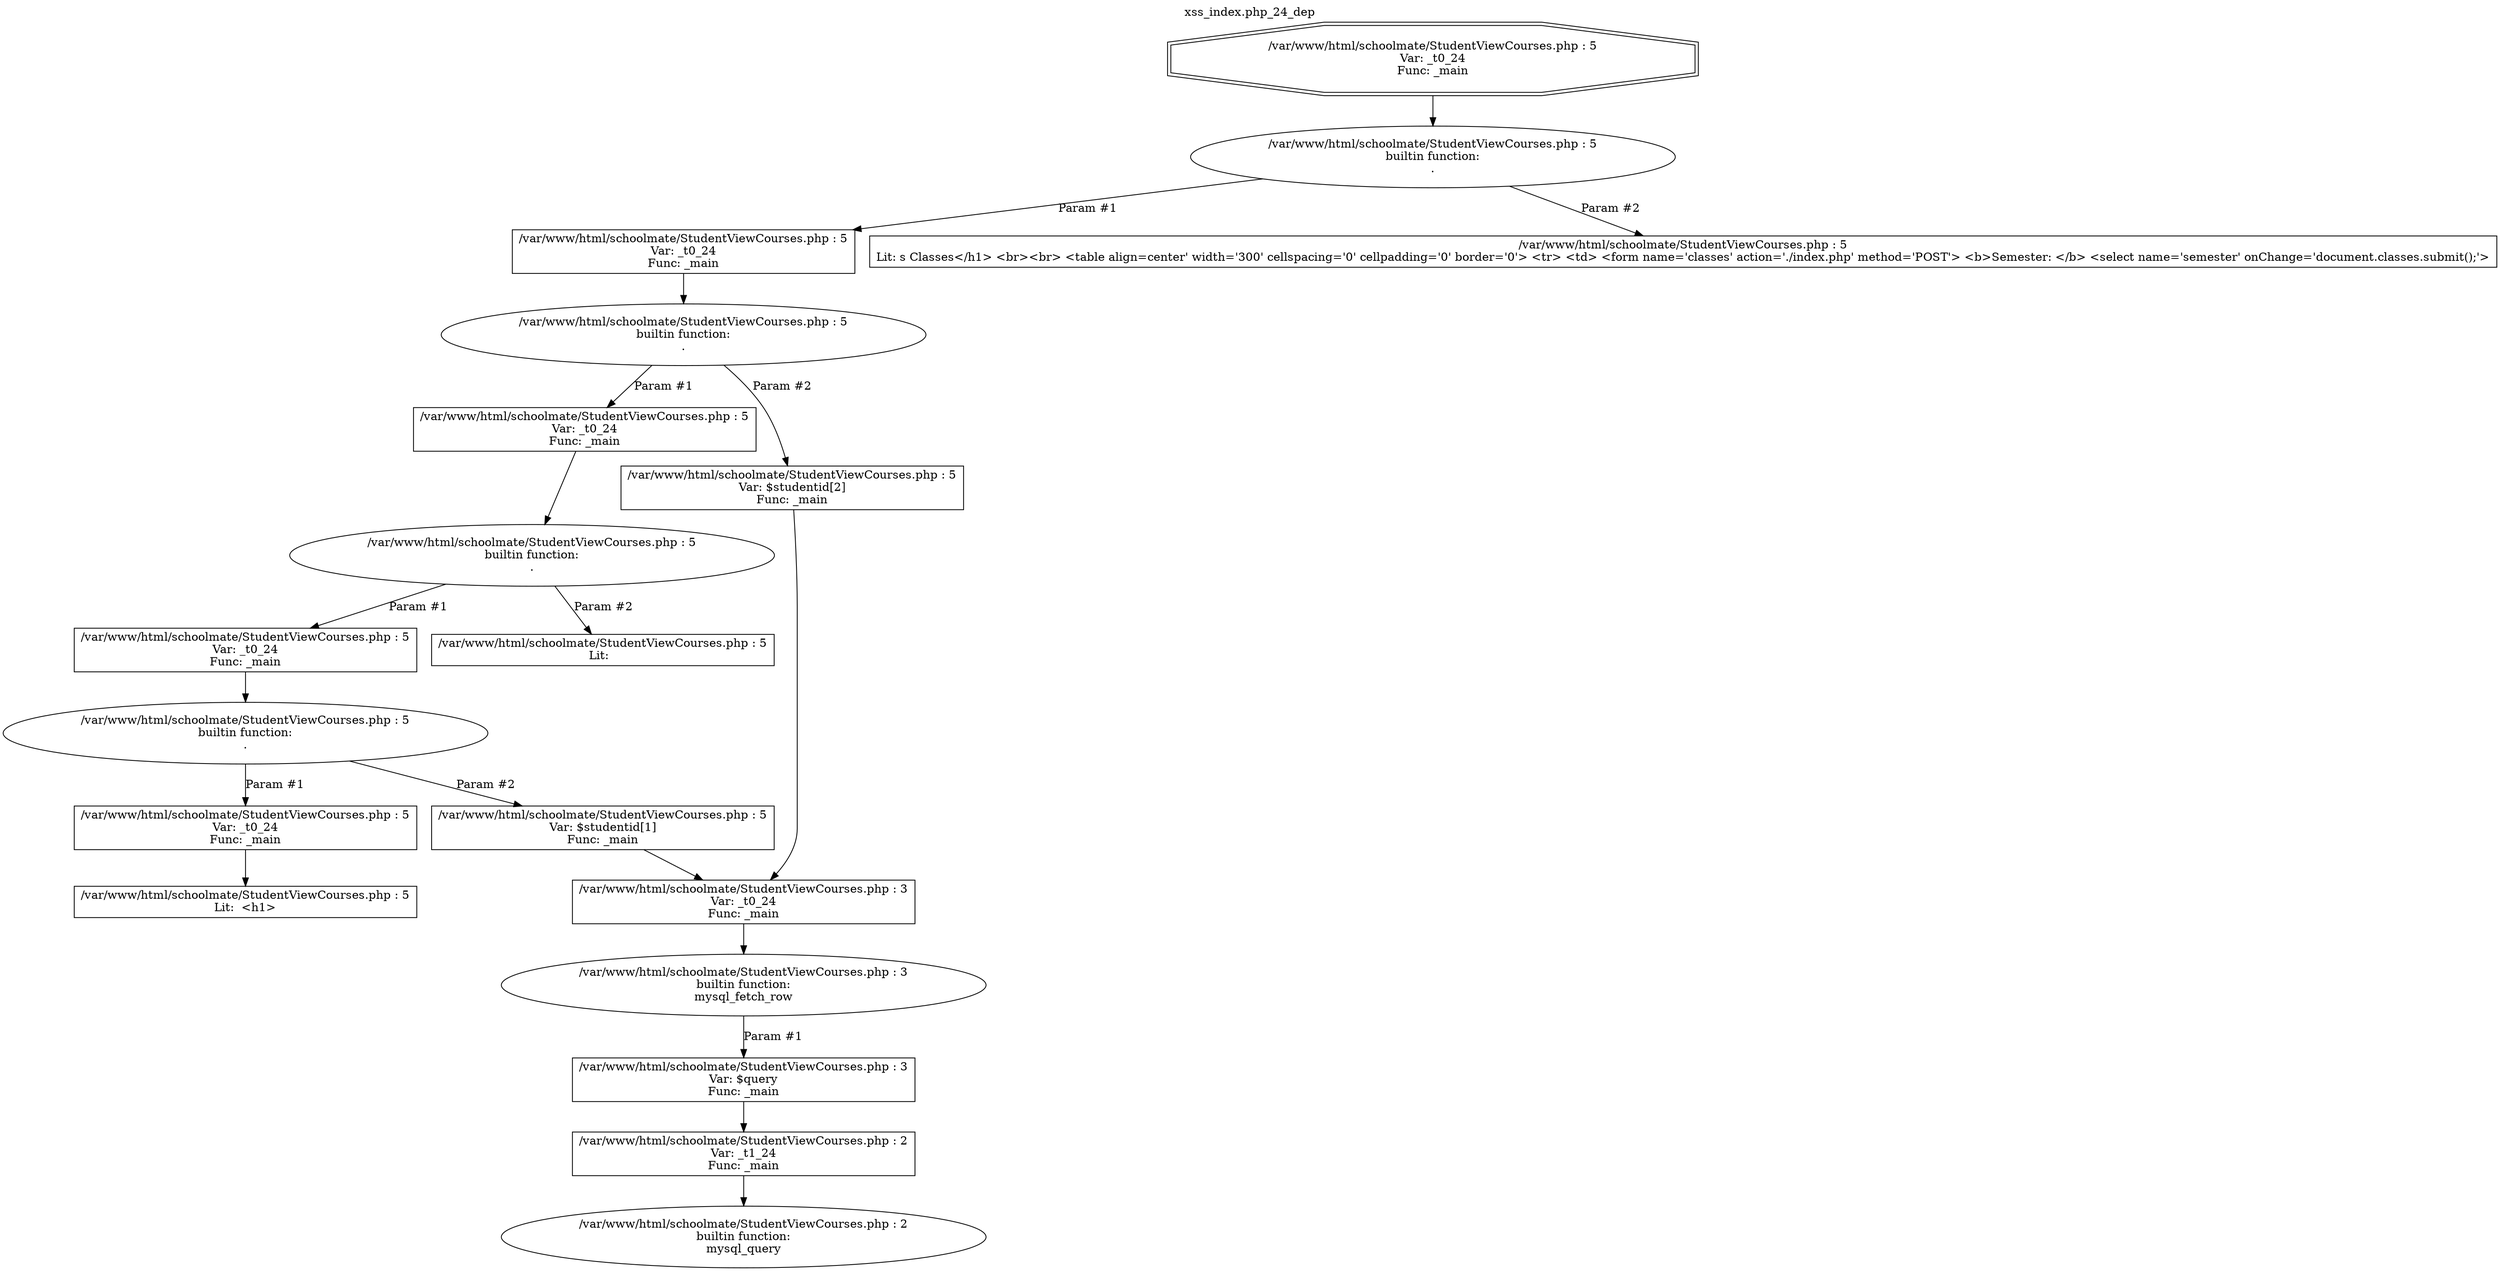 digraph cfg {
  label="xss_index.php_24_dep";
  labelloc=t;
  n1 [shape=doubleoctagon, label="/var/www/html/schoolmate/StudentViewCourses.php : 5\nVar: _t0_24\nFunc: _main\n"];
  n2 [shape=ellipse, label="/var/www/html/schoolmate/StudentViewCourses.php : 5\nbuiltin function:\n.\n"];
  n3 [shape=box, label="/var/www/html/schoolmate/StudentViewCourses.php : 5\nVar: _t0_24\nFunc: _main\n"];
  n4 [shape=ellipse, label="/var/www/html/schoolmate/StudentViewCourses.php : 5\nbuiltin function:\n.\n"];
  n5 [shape=box, label="/var/www/html/schoolmate/StudentViewCourses.php : 5\nVar: _t0_24\nFunc: _main\n"];
  n6 [shape=ellipse, label="/var/www/html/schoolmate/StudentViewCourses.php : 5\nbuiltin function:\n.\n"];
  n7 [shape=box, label="/var/www/html/schoolmate/StudentViewCourses.php : 5\nVar: _t0_24\nFunc: _main\n"];
  n8 [shape=ellipse, label="/var/www/html/schoolmate/StudentViewCourses.php : 5\nbuiltin function:\n.\n"];
  n9 [shape=box, label="/var/www/html/schoolmate/StudentViewCourses.php : 5\nVar: _t0_24\nFunc: _main\n"];
  n10 [shape=box, label="/var/www/html/schoolmate/StudentViewCourses.php : 5\nLit:  <h1>\n"];
  n11 [shape=box, label="/var/www/html/schoolmate/StudentViewCourses.php : 5\nVar: $studentid[1]\nFunc: _main\n"];
  n12 [shape=box, label="/var/www/html/schoolmate/StudentViewCourses.php : 3\nVar: _t0_24\nFunc: _main\n"];
  n13 [shape=ellipse, label="/var/www/html/schoolmate/StudentViewCourses.php : 3\nbuiltin function:\nmysql_fetch_row\n"];
  n14 [shape=box, label="/var/www/html/schoolmate/StudentViewCourses.php : 3\nVar: $query\nFunc: _main\n"];
  n15 [shape=box, label="/var/www/html/schoolmate/StudentViewCourses.php : 2\nVar: _t1_24\nFunc: _main\n"];
  n16 [shape=ellipse, label="/var/www/html/schoolmate/StudentViewCourses.php : 2\nbuiltin function:\nmysql_query\n"];
  n17 [shape=box, label="/var/www/html/schoolmate/StudentViewCourses.php : 5\nLit:  \n"];
  n18 [shape=box, label="/var/www/html/schoolmate/StudentViewCourses.php : 5\nVar: $studentid[2]\nFunc: _main\n"];
  n19 [shape=box, label="/var/www/html/schoolmate/StudentViewCourses.php : 5\nLit: s Classes</h1> <br><br> <table align=center' width='300' cellspacing='0' cellpadding='0' border='0'> <tr> <td> <form name='classes' action='./index.php' method='POST'> <b>Semester: </b> <select name='semester' onChange='document.classes.submit();'>\n"];
  n1 -> n2;
  n3 -> n4;
  n5 -> n6;
  n7 -> n8;
  n9 -> n10;
  n8 -> n9[label="Param #1"];
  n8 -> n11[label="Param #2"];
  n12 -> n13;
  n15 -> n16;
  n14 -> n15;
  n13 -> n14[label="Param #1"];
  n11 -> n12;
  n6 -> n7[label="Param #1"];
  n6 -> n17[label="Param #2"];
  n4 -> n5[label="Param #1"];
  n4 -> n18[label="Param #2"];
  n18 -> n12;
  n2 -> n3[label="Param #1"];
  n2 -> n19[label="Param #2"];
}
